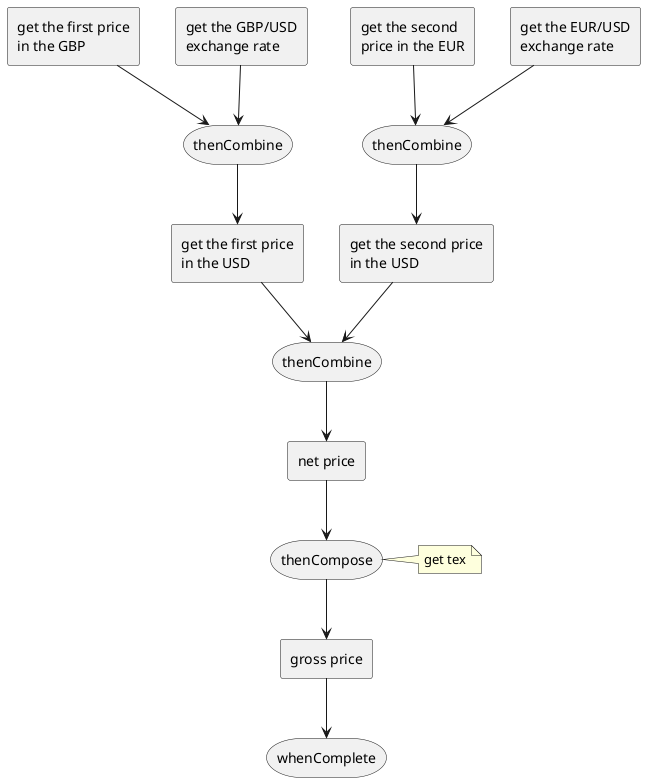 @startuml

rectangle "get the first price\nin the GBP" as step1
rectangle "get the GBP/USD\nexchange rate" as step2
storage  "thenCombine" as step3
rectangle "get the first price\nin the USD" as step3a

rectangle "get the second\nprice in the EUR" as step4
rectangle "get the EUR/USD\nexchange rate" as step5
storage  "thenCombine" as step6
rectangle "get the second price\nin the USD" as step6a

storage  "thenCombine" as step7
rectangle "net price" as step7a

storage  "thenCompose" as step8
note right of step8 : get tex
rectangle "gross price" as step8a

storage  "whenComplete" as step9

step1 --> step3
step2 --> step3
step3 --> step3a

step4 --> step6
step5 --> step6
step6 --> step6a

step3a --> step7
step6a --> step7

step7 --> step7a
step7a --> step8

step8 --> step8a
step8a --> step9

@enduml